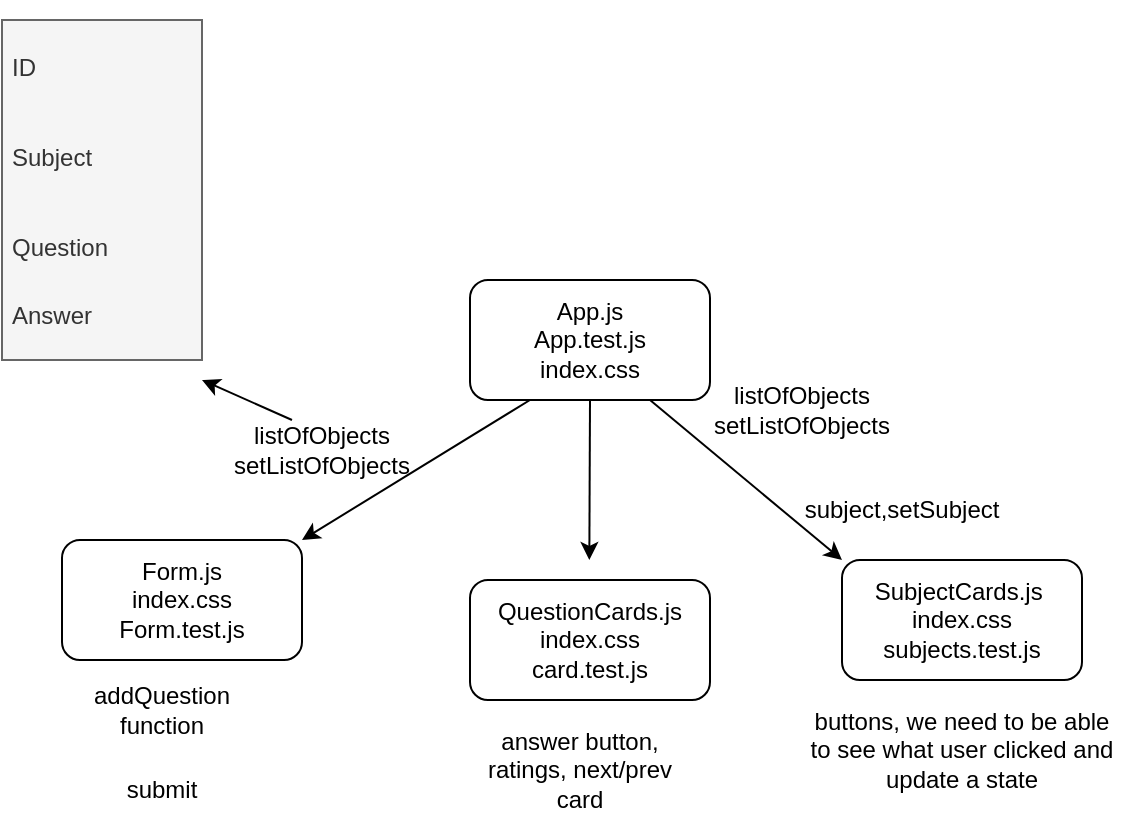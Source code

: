 <mxfile>
    <diagram id="RHTDpmTN4QdGOPyxBB4j" name="Page-1">
        <mxGraphModel dx="889" dy="1804" grid="1" gridSize="10" guides="1" tooltips="1" connect="1" arrows="1" fold="1" page="1" pageScale="1" pageWidth="827" pageHeight="1169" math="0" shadow="0">
            <root>
                <mxCell id="0"/>
                <mxCell id="1" parent="0"/>
                <mxCell id="26" style="edgeStyle=none;html=1;exitX=0.25;exitY=1;exitDx=0;exitDy=0;entryX=1;entryY=0;entryDx=0;entryDy=0;" edge="1" parent="1" source="2" target="7">
                    <mxGeometry relative="1" as="geometry"/>
                </mxCell>
                <mxCell id="27" style="edgeStyle=none;html=1;exitX=0.75;exitY=1;exitDx=0;exitDy=0;entryX=0;entryY=0;entryDx=0;entryDy=0;" edge="1" parent="1" source="2" target="3">
                    <mxGeometry relative="1" as="geometry"/>
                </mxCell>
                <mxCell id="41" style="edgeStyle=none;html=1;exitX=0.5;exitY=1;exitDx=0;exitDy=0;" edge="1" parent="1" source="2">
                    <mxGeometry relative="1" as="geometry">
                        <mxPoint x="353.667" y="-390" as="targetPoint"/>
                    </mxGeometry>
                </mxCell>
                <mxCell id="2" value="App.js&lt;br&gt;App.test.js&lt;br&gt;index.css" style="rounded=1;whiteSpace=wrap;html=1;" parent="1" vertex="1">
                    <mxGeometry x="294" y="-530" width="120" height="60" as="geometry"/>
                </mxCell>
                <mxCell id="3" value="SubjectCards.js&amp;nbsp;&lt;br&gt;index.css&lt;br&gt;subjects.test.js" style="rounded=1;whiteSpace=wrap;html=1;" parent="1" vertex="1">
                    <mxGeometry x="480" y="-390" width="120" height="60" as="geometry"/>
                </mxCell>
                <mxCell id="7" value="Form.js&lt;br&gt;index.css&lt;br&gt;Form.test.js" style="rounded=1;whiteSpace=wrap;html=1;" parent="1" vertex="1">
                    <mxGeometry x="90" y="-400" width="120" height="60" as="geometry"/>
                </mxCell>
                <mxCell id="37" style="edgeStyle=none;html=1;exitX=0.25;exitY=0;exitDx=0;exitDy=0;" edge="1" parent="1" source="13">
                    <mxGeometry relative="1" as="geometry">
                        <mxPoint x="160" y="-480" as="targetPoint"/>
                    </mxGeometry>
                </mxCell>
                <mxCell id="13" value="listOfObjects&lt;br&gt;setListOfObjects" style="text;html=1;strokeColor=none;fillColor=none;align=center;verticalAlign=middle;whiteSpace=wrap;rounded=0;" parent="1" vertex="1">
                    <mxGeometry x="190" y="-460" width="60" height="30" as="geometry"/>
                </mxCell>
                <mxCell id="15" value="&lt;h1&gt;&lt;span style=&quot;background-color: initial; font-size: 12px; font-weight: normal;&quot;&gt;ID&lt;/span&gt;&lt;/h1&gt;&lt;h1&gt;&lt;span style=&quot;background-color: initial; font-size: 12px; font-weight: normal;&quot;&gt;Subject&lt;/span&gt;&lt;/h1&gt;&lt;h1&gt;&lt;span style=&quot;background-color: initial; font-size: 12px; font-weight: normal;&quot;&gt;Question&lt;/span&gt;&lt;br&gt;&lt;/h1&gt;&lt;p&gt;Answer&lt;/p&gt;&lt;p&gt;&lt;br&gt;&lt;/p&gt;" style="text;html=1;strokeColor=#666666;fillColor=#f5f5f5;spacing=5;spacingTop=-20;whiteSpace=wrap;overflow=hidden;rounded=0;fontColor=#333333;" parent="1" vertex="1">
                    <mxGeometry x="60" y="-660" width="100" height="170" as="geometry"/>
                </mxCell>
                <mxCell id="19" value="QuestionCards.js&lt;br&gt;index.css&lt;br&gt;card.test.js" style="rounded=1;whiteSpace=wrap;html=1;" vertex="1" parent="1">
                    <mxGeometry x="294" y="-380" width="120" height="60" as="geometry"/>
                </mxCell>
                <mxCell id="30" value="addQuestion function" style="text;html=1;align=center;verticalAlign=middle;whiteSpace=wrap;rounded=0;" vertex="1" parent="1">
                    <mxGeometry x="110" y="-330" width="60" height="30" as="geometry"/>
                </mxCell>
                <mxCell id="33" value="listOfObjects&lt;br&gt;setListOfObjects" style="text;html=1;strokeColor=none;fillColor=none;align=center;verticalAlign=middle;whiteSpace=wrap;rounded=0;" vertex="1" parent="1">
                    <mxGeometry x="430" y="-480" width="60" height="30" as="geometry"/>
                </mxCell>
                <mxCell id="38" value="submit" style="text;html=1;strokeColor=none;fillColor=none;align=center;verticalAlign=middle;whiteSpace=wrap;rounded=0;" vertex="1" parent="1">
                    <mxGeometry x="110" y="-290" width="60" height="30" as="geometry"/>
                </mxCell>
                <mxCell id="39" value="answer button,&lt;br&gt;ratings, next/prev card" style="text;html=1;strokeColor=none;fillColor=none;align=center;verticalAlign=middle;whiteSpace=wrap;rounded=0;" vertex="1" parent="1">
                    <mxGeometry x="294" y="-300" width="110" height="30" as="geometry"/>
                </mxCell>
                <mxCell id="42" value="buttons, we need to be able to see what user clicked and update a state" style="text;html=1;strokeColor=none;fillColor=none;align=center;verticalAlign=middle;whiteSpace=wrap;rounded=0;" vertex="1" parent="1">
                    <mxGeometry x="460" y="-310" width="160" height="30" as="geometry"/>
                </mxCell>
                <mxCell id="43" value="subject,setSubject" style="text;html=1;strokeColor=none;fillColor=none;align=center;verticalAlign=middle;whiteSpace=wrap;rounded=0;" vertex="1" parent="1">
                    <mxGeometry x="480" y="-430" width="60" height="30" as="geometry"/>
                </mxCell>
            </root>
        </mxGraphModel>
    </diagram>
</mxfile>
